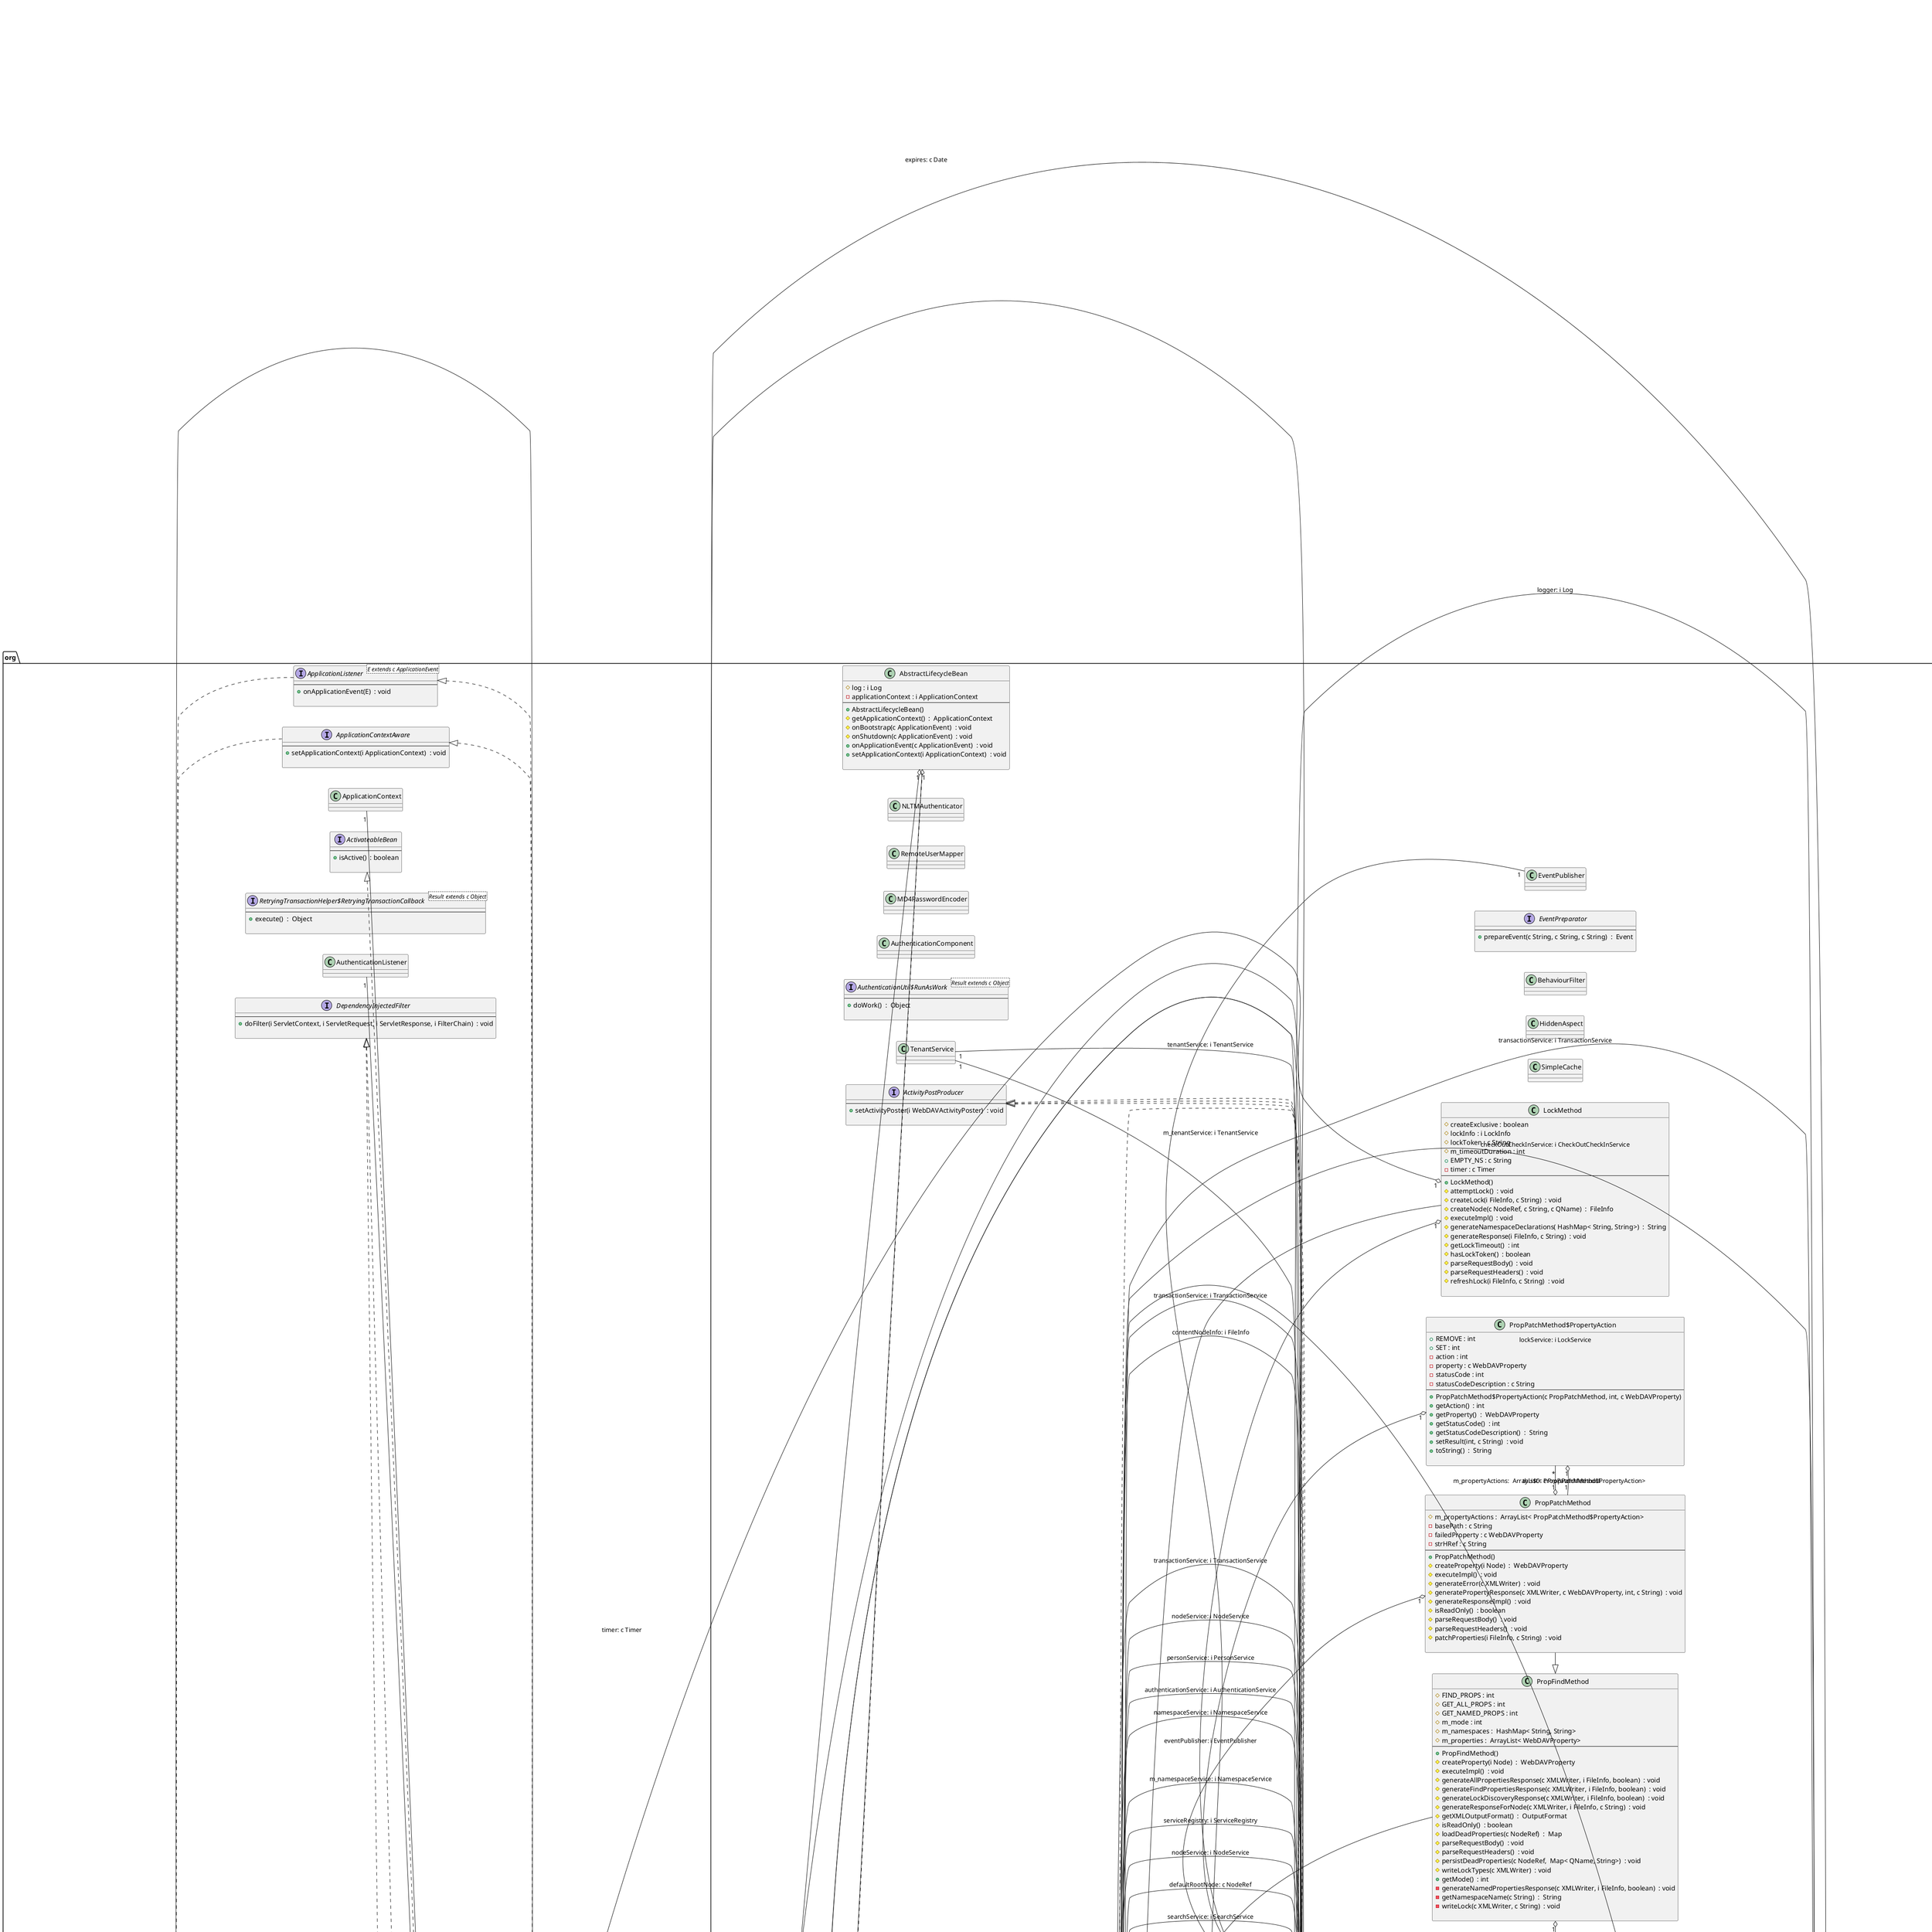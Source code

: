 @startuml

' Generated using https://github.com/juanmf/Java2PlantUML

left to right direction
' Participants 

interface org.alfresco.repo.webdav.LockInfo {
--
+  addSharedLockToken(c String)  : void
+  getDepth()  :  String
+  getExclusiveLockToken()  :  String
+  getExpires()  :  Date
+  getOwner()  :  String
+  getRemainingTimeoutSeconds()  : long
+  getScope()  :  String
+  getSharedLockTokens()  :  Set
+  isExclusive()  : boolean
+  isExpired()  : boolean
+  isLocked()  : boolean
+  isShared()  : boolean
+  setDepth(c String)  : void
+  setExclusiveLockToken(c String)  : void
+  setExpires(c Date)  : void
+  setOwner(c String)  : void
+  setScope(c String)  : void
+  setSharedLockTokens( Set< String>)  : void
+  setTimeoutMinutes(int)  : void
+  setTimeoutSeconds(int)  : void
+  toJSON()  :  String

}
class org.alfresco.repo.webdav.auth.HTTPRequestAuthenticationFilter {
-  httpServletRequestAuthHeaderName : c String
-  logger : i Log
-  m_authComponent : i AuthenticationComponent
-  m_authPattern : c Pattern
-  m_authPatternString : c String
-  m_context : i ServletContext
--
+   HTTPRequestAuthenticationFilter() 
#  getLogger()  :  Log
+  destroy()  : void
+  doFilter(i ServletRequest, i ServletResponse, i FilterChain)  : void
+  init(i FilterConfig)  : void
-  reject(i HttpServletRequest, i HttpServletResponse)  : void

}
class org.alfresco.repo.webdav.MkcolMethod {
-  activityPoster : i WebDAVActivityPoster
--
+   MkcolMethod() 
#  executeImpl()  : void
#  parseRequestBody()  : void
#  parseRequestHeaders()  : void
+  setActivityPoster(i WebDAVActivityPoster)  : void
-  postActivity(i FileInfo)  : void

}
class javax.servlet.http.HttpServletRequestWrapper {
--
+   HttpServletRequestWrapper(i HttpServletRequest) 
+  authenticate(i HttpServletResponse)  : boolean
+  getAuthType()  :  String
+  getContextPath()  :  String
+  getCookies()  :  Cookie;
+  getDateHeader(c String)  : long
+  getHeader(c String)  :  String
+  getHeaderNames()  :  Enumeration
+  getHeaders(c String)  :  Enumeration
+  getIntHeader(c String)  : int
+  getMethod()  :  String
+  getPart(c String)  :  Part
+  getParts()  :  Collection
+  getPathInfo()  :  String
+  getPathTranslated()  :  String
+  getQueryString()  :  String
+  getRemoteUser()  :  String
+  getRequestURI()  :  String
+  getRequestURL()  :  StringBuffer
+  getRequestedSessionId()  :  String
+  getServletPath()  :  String
+  getSession()  :  HttpSession
+  getSession(boolean)  :  HttpSession
+  getUserPrincipal()  :  Principal
+  isRequestedSessionIdFromCookie()  : boolean
+  isRequestedSessionIdFromURL()  : boolean
+  isRequestedSessionIdFromUrl()  : boolean
+  isRequestedSessionIdValid()  : boolean
+  isUserInRole(c String)  : boolean
+  login(c String, c String)  : void
+  logout()  : void
-  _getHttpServletRequest()  :  HttpServletRequest

}
class org.alfresco.repo.webdav.auth.WebDAVUser {
-  m_homeNode : c NodeRef
-  m_ticket : c String
-  m_userName : c String
-  serialVersionUID : long
--
+   WebDAVUser(c String, c String, c NodeRef) 
#  setHomeNode(c NodeRef)  : void
+  getHomeNode()  :  NodeRef
+  getTicket()  :  String
+  getUserName()  :  String
+  hasHomeNode()  : boolean
+  toString()  :  String

}
class org.alfresco.repo.webdav.PropFindMethod {
#  FIND_PROPS : int
#  GET_ALL_PROPS : int
#  GET_NAMED_PROPS : int
#  m_mode : int
#  m_namespaces :  HashMap< String, String>
#  m_properties :  ArrayList< WebDAVProperty>
--
+   PropFindMethod() 
#  createProperty(i Node)  :  WebDAVProperty
#  executeImpl()  : void
#  generateAllPropertiesResponse(c XMLWriter, i FileInfo, boolean)  : void
#  generateFindPropertiesResponse(c XMLWriter, i FileInfo, boolean)  : void
#  generateLockDiscoveryResponse(c XMLWriter, i FileInfo, boolean)  : void
#  generateResponseForNode(c XMLWriter, i FileInfo, c String)  : void
#  getXMLOutputFormat()  :  OutputFormat
#  isReadOnly()  : boolean
#  loadDeadProperties(c NodeRef)  :  Map
#  parseRequestBody()  : void
#  parseRequestHeaders()  : void
#  persistDeadProperties(c NodeRef,  Map< QName, String>)  : void
#  writeLockTypes(c XMLWriter)  : void
+  getMode()  : int
-  generateNamedPropertiesResponse(c XMLWriter, i FileInfo, boolean)  : void
-  getNamespaceName(c String)  :  String
-  writeLock(c XMLWriter, c String)  : void

}
interface org.alfresco.repo.webdav.auth.SharepointConstants {
+  USER_SESSION_ATTRIBUTE : c String
--

}
interface javax.servlet.http.HttpSessionListener {
--
+  sessionCreated(c HttpSessionEvent)  : void
+  sessionDestroyed(c HttpSessionEvent)  : void

}
class org.alfresco.repo.webdav.WebDAVServerException {
-  m_cause : c Throwable
-  m_httpStatusCode : int
-  serialVersionUID : long
--
+   WebDAVServerException(int) 
+   WebDAVServerException(int, c Throwable) 
+  getCause()  :  Throwable
+  getHttpStatusCode()  : int
+  toString()  :  String

}
class org.alfresco.repo.webdav.auth.KerberosAuthenticationFilter {
-  logger : i Log
--
+   KerberosAuthenticationFilter() 
#  checkLoginPage(i HttpServletRequest, i HttpServletResponse)  : boolean
#  getLogger()  :  Log
#  onValidateFailed(i ServletContext, i HttpServletRequest, i HttpServletResponse, i HttpSession, i WebCredentials)  : void
#  writeLoginPageLink(i ServletContext, i HttpServletRequest, i HttpServletResponse)  : void

}
class org.alfresco.repo.webdav.auth.AuthenticationFilter {
-  ENCODINGS : c String;
-  PPT_EXTN : c String
-  logger : i Log
--
+   AuthenticationFilter() 
#  getLogger()  :  Log
+  destroy()  : void
+  doFilter(i ServletContext, i ServletRequest, i ServletResponse, i FilterChain)  : void

}
class javax.servlet.ServletInputStream {
--
#   ServletInputStream() 
+  readLine(class [B, int, int)  : int

}
class org.alfresco.repo.webdav.auth.NTLMAuthenticationFilter {
-  logger : i Log
--
+   NTLMAuthenticationFilter() 
#  getLogger()  :  Log
#  onValidateFailed(i ServletContext, i HttpServletRequest, i HttpServletResponse, i HttpSession, i WebCredentials)  : void

}
class org.alfresco.repo.webdav.DeleteMethod {
-  activityPoster : i WebDAVActivityPoster
-  deleteDelayTimer : c Timer
--
+   DeleteMethod() 
#  executeImpl()  : void
#  parseRequestBody()  : void
#  parseRequestHeaders()  : void
#  postActivity(i FileInfo, i FileInfo, c String)  : void
+  setActivityPoster(i WebDAVActivityPoster)  : void

}
interface org.springframework.context.ApplicationListener <E extends c ApplicationEvent> {
--
+  onApplicationEvent(E)  : void

}
interface javax.security.auth.callback.CallbackHandler {
--
+  handle(c Callback;)  : void

}
class org.alfresco.repo.webdav.auth.HTTPRequestAuthenticationFilterTestFilter {
-  httpServletRequestAuthHeaderName : c String
-  userName : c String
--
+   HTTPRequestAuthenticationFilterTestFilter() 
+  destroy()  : void
+  doFilter(i ServletRequest, i ServletResponse, i FilterChain)  : void
+  init(i FilterConfig)  : void
-  getProxy(i HttpServletRequest)  :  HttpServletRequest

}
class org.alfresco.repo.webdav.PostMethod {
--
+   PostMethod() 

}
interface org.springframework.beans.factory.Aware {
--

}
interface javax.servlet.ServletRequest {
--
+  getAsyncContext()  :  AsyncContext
+  getAttribute(c String)  :  Object
+  getAttributeNames()  :  Enumeration
+  getCharacterEncoding()  :  String
+  getContentLength()  : int
+  getContentType()  :  String
+  getDispatcherType()  :  DispatcherType
+  getInputStream()  :  ServletInputStream
+  getLocalAddr()  :  String
+  getLocalName()  :  String
+  getLocalPort()  : int
+  getLocale()  :  Locale
+  getLocales()  :  Enumeration
+  getParameter(c String)  :  String
+  getParameterMap()  :  Map
+  getParameterNames()  :  Enumeration
+  getParameterValues(c String)  :  String;
+  getProtocol()  :  String
+  getReader()  :  BufferedReader
+  getRealPath(c String)  :  String
+  getRemoteAddr()  :  String
+  getRemoteHost()  :  String
+  getRemotePort()  : int
+  getRequestDispatcher(c String)  :  RequestDispatcher
+  getScheme()  :  String
+  getServerName()  :  String
+  getServerPort()  : int
+  getServletContext()  :  ServletContext
+  isAsyncStarted()  : boolean
+  isAsyncSupported()  : boolean
+  isSecure()  : boolean
+  removeAttribute(c String)  : void
+  setAttribute(c String, c Object)  : void
+  setCharacterEncoding(c String)  : void
+  startAsync()  :  AsyncContext
+  startAsync(i ServletRequest, i ServletResponse)  :  AsyncContext

}
class org.springframework.extensions.surf.util.AbstractLifecycleBean {
#  log : i Log
-  applicationContext : i ApplicationContext
--
+   AbstractLifecycleBean() 
#  getApplicationContext()  :  ApplicationContext
#  onBootstrap(c ApplicationEvent)  : void
#  onShutdown(c ApplicationEvent)  : void
+  onApplicationEvent(c ApplicationEvent)  : void
+  setApplicationContext(i ApplicationContext)  : void

}
interface org.alfresco.service.cmr.webdav.WebDavService {
--
+  activitiesEnabled()  : boolean
+  getEnabled()  : boolean
+  getWebdavUrl(c NodeRef)  :  String

}
class org.alfresco.repo.webdav.ExceptionHandler {
-  e : c Throwable
-  logger : i Log
-  request : i HttpServletRequest
-  response : i HttpServletResponse
--
+   ExceptionHandler(c Throwable, i HttpServletRequest, i HttpServletResponse) 
+  handle()  : void

}
interface org.alfresco.repo.webdav.WebDAVLockService {
+  BEAN_NAME : c String
--
+  getLockInfo(c NodeRef)  :  LockInfo
+  isLockedAndReadOnly(c NodeRef)  : boolean
+  lock(c NodeRef, c String, int)  : void
+  lock(c NodeRef, i LockInfo)  : void
+  sessionDestroyed()  : void
+  setCurrentSession(i HttpSession)  : void
+  unlock(c NodeRef)  : void

}
interface javax.servlet.Filter {
--
+  destroy()  : void
+  doFilter(i ServletRequest, i ServletResponse, i FilterChain)  : void
+  init(i FilterConfig)  : void

}
class javax.servlet.ServletRequestWrapper {
-  request : i ServletRequest
--
+   ServletRequestWrapper(i ServletRequest) 
+  getAsyncContext()  :  AsyncContext
+  getAttribute(c String)  :  Object
+  getAttributeNames()  :  Enumeration
+  getCharacterEncoding()  :  String
+  getContentLength()  : int
+  getContentType()  :  String
+  getDispatcherType()  :  DispatcherType
+  getInputStream()  :  ServletInputStream
+  getLocalAddr()  :  String
+  getLocalName()  :  String
+  getLocalPort()  : int
+  getLocale()  :  Locale
+  getLocales()  :  Enumeration
+  getParameter(c String)  :  String
+  getParameterMap()  :  Map
+  getParameterNames()  :  Enumeration
+  getParameterValues(c String)  :  String;
+  getProtocol()  :  String
+  getReader()  :  BufferedReader
+  getRealPath(c String)  :  String
+  getRemoteAddr()  :  String
+  getRemoteHost()  :  String
+  getRemotePort()  : int
+  getRequest()  :  ServletRequest
+  getRequestDispatcher(c String)  :  RequestDispatcher
+  getScheme()  :  String
+  getServerName()  :  String
+  getServerPort()  : int
+  getServletContext()  :  ServletContext
+  isAsyncStarted()  : boolean
+  isAsyncSupported()  : boolean
+  isSecure()  : boolean
+  isWrapperFor(c Class)  : boolean
+  isWrapperFor(i ServletRequest)  : boolean
+  removeAttribute(c String)  : void
+  setAttribute(c String, c Object)  : void
+  setCharacterEncoding(c String)  : void
+  setRequest(i ServletRequest)  : void
+  startAsync()  :  AsyncContext
+  startAsync(i ServletRequest, i ServletResponse)  :  AsyncContext

}
interface org.alfresco.repo.management.subsystems.ActivateableBean {
--
+  isActive()  : boolean

}
class org.alfresco.repo.webdav.UnlockMethod {
-  m_strLockToken : c String
--
+   UnlockMethod() 
#  attemptUnlock()  : void
#  executeImpl()  : void
#  getLockToken()  :  String
#  parseRequestBody()  : void
#  parseRequestHeaders()  : void
-  removeNoContentAspect(c NodeRef)  : void

}
interface java.util.EventListener {
--

}
class org.alfresco.repo.webdav.HierarchicalMethod {
#  m_overwrite : boolean
#  m_strDestinationPath : c String
--
+   HierarchicalMethod() 
#  parseRequestBody()  : void
#  parseRequestHeaders()  : void
+  getDestinationPath()  :  String
+  hasOverWrite()  : boolean

}
class org.alfresco.repo.webdav.WebDAVServlet$WebDAVInitParameters {
-  enabled : boolean
-  rootPath : c String
-  storeName : c String
-  urlPathPrefix : c String
--
+   WebDAVServlet$WebDAVInitParameters() 
+  getEnabled()  : boolean
+  getRootPath()  :  String
+  getStoreName()  :  String
+  getUrlPathPrefix()  :  String
+  setEnabled(boolean)  : void
+  setRootPath(c String)  : void
+  setStoreName(c String)  : void
+  setUrlPathPrefix(c String)  : void

}
interface org.alfresco.repo.transaction.RetryingTransactionHelper$RetryingTransactionCallback <Result extends c Object> {
--
+  execute()  :  Object

}
class org.alfresco.repo.webdav.MTNodesCache2 {
-  defaultNode : c NodeRef
-  enabled : boolean
-  namespaceService : i NamespaceService
-  nodeService : i NodeService
-  nodesCache :  Map< String, NodeRef>
-  rootPath : c String
-  searchService : i SearchService
-  storeName : c String
-  tenantService : i TenantService
--
+   MTNodesCache2() 
+  getEnabled()  : boolean
+  getNamespaceService()  :  NamespaceService
+  getNodeForCurrentTenant()  :  NodeRef
+  getNodeService()  :  NodeService
+  getRootPath()  :  String
+  getSearchService()  :  SearchService
+  getStoreName()  :  String
+  getTenantService()  :  TenantService
+  init()  : void
+  onBootstrap()  : void
+  setEnabled(boolean)  : void
+  setNamespaceService(i NamespaceService)  : void
+  setNodeService(i NodeService)  : void
+  setRootPath(c String)  : void
+  setSearchService(i SearchService)  : void
+  setStoreName(c String)  : void
+  setTenantService(i TenantService)  : void

}
class org.alfresco.repo.webdav.WebDAVProperty {
-  m_strName : c String
-  m_strNamespaceName : c String
-  m_strNamespaceUri : c String
-  m_strValue : c String
--
+   WebDAVProperty(c String) 
+   WebDAVProperty(c String, c String, c String) 
+   WebDAVProperty(c String, c String, c String, c String) 
+  createQName()  :  QName
+  getName()  :  String
+  getNamespaceName()  :  String
+  getNamespaceUri()  :  String
+  getValue()  :  String
+  hasNamespaceName()  : boolean
+  isProtected()  : boolean
+  setValue(c String)  : void
+  toString()  :  String

}
interface org.springframework.context.ApplicationContextAware {
--
+  setApplicationContext(i ApplicationContext)  : void

}
class org.alfresco.repo.webdav.LockMethod {
#  createExclusive : boolean
#  lockInfo : i LockInfo
#  lockToken : c String
#  m_timeoutDuration : int
+  EMPTY_NS : c String
-  timer : c Timer
--
+   LockMethod() 
#  attemptLock()  : void
#  createLock(i FileInfo, c String)  : void
#  createNode(c NodeRef, c String, c QName)  :  FileInfo
#  executeImpl()  : void
#  generateNamespaceDeclarations( HashMap< String, String>)  :  String
#  generateResponse(i FileInfo, c String)  : void
#  getLockTimeout()  : int
#  hasLockToken()  : boolean
#  parseRequestBody()  : void
#  parseRequestHeaders()  : void
#  refreshLock(i FileInfo, c String)  : void

}
class org.alfresco.repo.webdav.auth.BaseKerberosAuthenticationFilter {
-  LoginConfigEntry : c String
-  m_accountName : c String
-  m_krbRealm : c String
-  m_loginContext : c LoginContext
-  m_loginEntryName : c String
-  m_password : c String
-  m_stripKerberosUsernameSuffix : boolean
--
+   BaseKerberosAuthenticationFilter() 
#  checkLoginPage(i HttpServletRequest, i HttpServletResponse)  : boolean
#  init()  : void
+  authenticateRequest(i ServletContext, i HttpServletRequest, i HttpServletResponse)  : boolean
+  handle(c Callback;)  : void
+  logonStartAgain(i ServletContext, i HttpServletRequest, i HttpServletResponse)  : void
+  restartLoginChallenge(i ServletContext, i HttpServletRequest, i HttpServletResponse)  : void
+  setJaasConfigEntryName(c String)  : void
+  setPassword(c String)  : void
+  setRealm(c String)  : void
+  setStripKerberosUsernameSuffix(boolean)  : void
-  doKerberosLogon(c NegTokenInit, i HttpServletRequest, i HttpServletResponse, i HttpSession)  :  NegTokenTarg
-  logonStartAgain(i ServletContext, i HttpServletRequest, i HttpServletResponse, boolean)  : void

}
class javax.servlet.http.HttpServlet {
-  HEADER_IFMODSINCE : c String
-  HEADER_LASTMOD : c String
-  LSTRING_FILE : c String
-  METHOD_DELETE : c String
-  METHOD_GET : c String
-  METHOD_HEAD : c String
-  METHOD_OPTIONS : c String
-  METHOD_POST : c String
-  METHOD_PUT : c String
-  METHOD_TRACE : c String
-  lStrings : c ResourceBundle
--
+   HttpServlet() 
#  doDelete(i HttpServletRequest, i HttpServletResponse)  : void
#  doGet(i HttpServletRequest, i HttpServletResponse)  : void
#  doHead(i HttpServletRequest, i HttpServletResponse)  : void
#  doOptions(i HttpServletRequest, i HttpServletResponse)  : void
#  doPost(i HttpServletRequest, i HttpServletResponse)  : void
#  doPut(i HttpServletRequest, i HttpServletResponse)  : void
#  doTrace(i HttpServletRequest, i HttpServletResponse)  : void
#  getLastModified(i HttpServletRequest)  : long
#  service(i HttpServletRequest, i HttpServletResponse)  : void
+  service(i ServletRequest, i ServletResponse)  : void
-  getAllDeclaredMethods( Class<?>)  :  Method;
-  maybeSetLastModified(i HttpServletResponse, long)  : void

}
class org.alfresco.repo.webdav.LockInfoImpl {
+  ADDINFO_WEBDAV_MARKER : c String
-  depth : c String
-  exclusiveLockToken : c String
-  expires : c Date
-  owner : c String
-  scope : c String
-  serialVersionUID : long
-  sharedLockTokens :  Set< String>
--
+   LockInfoImpl() 
+   LockInfoImpl(c String, c String, c String) 
#  dateNow()  :  Date
+  addSharedLockToken(c String)  : void
+  fromJSON(c String)  :  LockInfo
+  getDepth()  :  String
+  getExclusiveLockToken()  :  String
+  getExpires()  :  Date
+  getOwner()  :  String
+  getRemainingTimeoutSeconds()  : long
+  getScope()  :  String
+  getSharedLockTokens()  :  Set
+  isExclusive()  : boolean
+  isExpired()  : boolean
+  isLocked()  : boolean
+  isShared()  : boolean
+  setDepth(c String)  : void
+  setExclusiveLockToken(c String)  : void
+  setExpires(c Date)  : void
+  setOwner(c String)  : void
+  setScope(c String)  : void
+  setSharedLockTokens( Set< String>)  : void
+  setTimeoutMinutes(int)  : void
+  setTimeoutSeconds(int)  : void
+  toJSON()  :  String
+  toString()  :  String

}
interface javax.servlet.Servlet {
--
+  destroy()  : void
+  getServletConfig()  :  ServletConfig
+  getServletInfo()  :  String
+  init(i ServletConfig)  : void
+  service(i ServletRequest, i ServletResponse)  : void

}
class org.alfresco.repo.webdav.WebDavBootstrap {
-  rootNode : c MTNodesCache2
--
+   WebDavBootstrap() 
#  onBootstrap(c ApplicationEvent)  : void
#  onShutdown(c ApplicationEvent)  : void
+  getRootNode()  :  MTNodesCache2
+  init()  : void
+  setRootNode(c MTNodesCache2)  : void

}
class org.alfresco.repo.webdav.WebDAVLockServiceImpl {
-  LOCKED_RESOURCES : c String
-  checkOutCheckInService : i CheckOutCheckInService
-  currentSession :  ThreadLocal< HttpSession>
-  lockService : i LockService
-  logger : i Log
-  nodeService : i NodeService
-  transactionService : i TransactionService
--
+   WebDAVLockServiceImpl() 
+  getLockInfo(c NodeRef)  :  LockInfo
+  isLockedAndReadOnly(c NodeRef)  : boolean
+  lock(c NodeRef, c String, int)  : void
+  lock(c NodeRef, i LockInfo)  : void
+  sessionDestroyed()  : void
+  setCheckOutCheckInService(i CheckOutCheckInService)  : void
+  setCurrentSession(i HttpSession)  : void
+  setLockService(i LockService)  : void
+  setNodeService(i NodeService)  : void
+  setTransactionService(i TransactionService)  : void
+  unlock(c NodeRef)  : void
-  createLock(c NodeRef, c String, boolean, int)  :  LockInfo
-  removeObjectFromSessionList(i HttpSession, c String, c Object)  : boolean
-  storeObjectInSessionList(i HttpSession, c String, c Object)  : void

}
interface javax.servlet.ServletContextListener {
--
+  contextDestroyed(c ServletContextEvent)  : void
+  contextInitialized(c ServletContextEvent)  : void

}
class org.alfresco.repo.webdav.PropPatchMethod$PropertyAction {
+  REMOVE : int
+  SET : int
-  action : int
-  property : c WebDAVProperty
-  statusCode : int
-  statusCodeDescription : c String
--
+   PropPatchMethod$PropertyAction(c PropPatchMethod, int, c WebDAVProperty) 
+  getAction()  : int
+  getProperty()  :  WebDAVProperty
+  getStatusCode()  : int
+  getStatusCodeDescription()  :  String
+  setResult(int, c String)  : void
+  toString()  :  String

}
class org.alfresco.repo.webdav.auth.HTTPRequestAuthenticationFilterTestFilter$Handler {
~  httpReq : i HttpServletRequest
--
~   HTTPRequestAuthenticationFilterTestFilter$Handler(c HTTPRequestAuthenticationFilterTestFilter, i HttpServletRequest) 
+  invoke(c Object, c Method, c Object;)  :  Object

}
class org.alfresco.repo.webdav.WebDAVMethod$Condition {
-  eTagsMatch :  LinkedList< String>
-  eTagsNotMatch :  LinkedList< String>
-  lockTokensMatch :  LinkedList< String>
-  lockTokensNotMatch :  LinkedList< String>
--
+   WebDAVMethod$Condition(c WebDAVMethod) 
+  addETag(c String, boolean)  : void
+  addLockTocken(c String, boolean)  : void
+  getETagsMatch()  :  LinkedList
+  getETagsNotMatch()  :  LinkedList
+  getLockTokensMatch()  :  LinkedList
+  getLockTokensNotMatch()  :  LinkedList

}
class org.alfresco.repo.webdav.auth.BaseNTLMAuthenticationFilter {
#  AUTHORIZATION : c String
#  AUTH_NTLM : c String
#  WWW_AUTHENTICATE : c String
+  NTLM_AUTH_DETAILS : c String
+  NTLM_AUTH_SESSION : c String
-  NTLM_FLAGS_NTLM1 : int
-  NTLM_FLAGS_NTLM2 : int
-  m_allowGuest : boolean
-  m_disableNTLMv2 : boolean
-  m_encryptor : c PasswordEncryptor
-  m_mapUnknownUserToGuest : boolean
-  m_md4Encoder : i MD4PasswordEncoder
-  m_ntlmFlags : int
-  m_random : c Random
-  nltmAuthenticator : i NLTMAuthenticator
--
+   BaseNTLMAuthenticationFilter() 
#  checkNTLMv1(c String, class [B, c Type3NTLMMessage, boolean)  : boolean
#  checkNTLMv2(c String, class [B, c Type3NTLMMessage)  : boolean
#  checkNTLMv2SessionKey(c String, class [B, c Type3NTLMMessage)  : boolean
#  disableNTLMv2()  : void
#  getMD4Hash(c String)  :  String
#  init()  : void
#  processType1(c Type1NTLMMessage, i HttpServletRequest, i HttpServletResponse)  : void
#  processType3(c Type3NTLMMessage, i ServletContext, i HttpServletRequest, i HttpServletResponse)  : boolean
#  validateLocalHashedPassword(c Type3NTLMMessage, c NTLMLogonDetails, boolean, c String)  : boolean
+  authenticateRequest(i ServletContext, i HttpServletRequest, i HttpServletResponse)  : boolean
+  restartLoginChallenge(i ServletContext, i HttpServletRequest, i HttpServletResponse)  : void
+  setMapUnknownUserToGuest(boolean)  : void
-  clearSession(i HttpSession)  : void

}
interface org.alfresco.repo.webdav.WebDAVActivityPoster {
--
+  postFileFolderAdded(c String, c String, c String, i FileInfo)  : void
+  postFileFolderDeleted(c String, c String, c String, i FileInfo, i FileInfo)  : void
+  postFileFolderUpdated(c String, c String, i FileInfo)  : void

}
interface javax.servlet.ServletConfig {
--
+  getInitParameter(c String)  :  String
+  getInitParameterNames()  :  Enumeration
+  getServletContext()  :  ServletContext
+  getServletName()  :  String

}
interface org.alfresco.repo.events.EventPreparator {
--
+  prepareEvent(c String, c String, c String)  :  Event

}
class org.alfresco.repo.webdav.CopyMethod {
--
+   CopyMethod() 
#  isMove()  : boolean

}
class org.alfresco.repo.webdav.auth.BaseSSOAuthenticationFilter {
#  MIME_HTML_TEXT : c String
-  fallbackDelegate : i AuthenticationDriver
-  m_isActive : boolean
-  m_isFallbackEnabled : boolean
-  m_lastConfiguredServerName : c String
-  m_lastResolvedServerName : c String
-  m_loginPage : c String
-  m_ticketLogons : boolean
-  serverConfiguration : i ExtendedServerConfigurationAccessor
--
+   BaseSSOAuthenticationFilter() 
#  allowsTicketLogons()  : boolean
#  checkForTicketParameter(i ServletContext, i HttpServletRequest, i HttpServletResponse)  : boolean
#  getLoginPage()  :  String
#  getSecurityConfigSection()  :  SecurityConfigSection
#  getServerName()  :  String
#  hasLoginPage()  : boolean
#  includeFallbackAuth(i ServletContext, i HttpServletRequest, i HttpServletResponse)  : void
#  init()  : void
#  isNTLMSSPBlob(class [B, int)  : boolean
#  mapClientAddressToDomain(c String)  :  String
#  onLoginComplete(i ServletContext, i HttpServletRequest, i HttpServletResponse, boolean)  : boolean
#  onValidate(i ServletContext, i HttpServletRequest, i HttpServletResponse, i WebCredentials)  : void
#  onValidateFailed(i ServletContext, i HttpServletRequest, i HttpServletResponse, i HttpSession, i WebCredentials)  : void
#  performFallbackAuthentication(i ServletContext, i HttpServletRequest, i HttpServletResponse)  : boolean
#  redirectToLoginPage(i HttpServletRequest, i HttpServletResponse)  : void
#  setLoginPage(c String)  : void
#  writeLoginPageLink(i ServletContext, i HttpServletRequest, i HttpServletResponse)  : void
+  afterPropertiesSet()  : void
+  doFilter(i ServletContext, i ServletRequest, i ServletResponse, i FilterChain)  : void
+  isActive()  : boolean
+  isFallbackEnabled()  : boolean
+  setActive(boolean)  : void
+  setFallback(i AuthenticationDriver)  : void
+  setFallbackEnabled(boolean)  : void
+  setServerConfiguration(i ExtendedServerConfigurationAccessor)  : void
+  setTicketLogons(boolean)  : void

}
interface org.alfresco.repo.security.authentication.AuthenticationUtil$RunAsWork <Result extends c Object> {
--
+  doWork()  :  Object

}
class org.alfresco.repo.webdav.auth.SSOFallbackBasicAuthenticationDriver {
-  authenticationService : i AuthenticationService
-  logger : i Log
-  nodeService : i NodeService
-  personService : i PersonService
-  transactionService : i TransactionService
-  userAttributeName : c String
--
+   SSOFallbackBasicAuthenticationDriver() 
+  authenticateRequest(i ServletContext, i HttpServletRequest, i HttpServletResponse)  : boolean
+  restartLoginChallenge(i ServletContext, i HttpServletRequest, i HttpServletResponse)  : void
+  setAuthenticationService(i AuthenticationService)  : void
+  setNodeService(i NodeService)  : void
+  setPersonService(i PersonService)  : void
+  setTransactionService(i TransactionService)  : void
+  setUserAttributeName(c String)  : void

}
class org.alfresco.repo.webdav.WebDAVHelper {
#  logger : i Log
+  BEAN_NAME : c String
+  EMPTY_SITE_ID : c String
+  PathSeperator : c String
+  PathSeperatorChar : char
-  HTTPS_SCHEME : c String
-  HTTP_SCHEME : c String
-  eventPublisher : i EventPublisher
-  m_actionService : i ActionService
-  m_authService : i AuthenticationService
-  m_dictionaryService : i DictionaryService
-  m_fileFolderService : i FileFolderService
-  m_hiddenAspect : c HiddenAspect
-  m_lockService : i WebDAVLockService
-  m_mimetypeService : i MimetypeService
-  m_namespaceService : i NamespaceService
-  m_nodeService : i NodeService
-  m_nullAttribs : c AttributesImpl
-  m_permissionService : i PermissionService
-  m_policyBehaviourFilter : i BehaviourFilter
-  m_renameShufflePattern : c Pattern
-  m_searchService : i SearchService
-  m_serviceRegistry : i ServiceRegistry
-  m_tenantService : i TenantService
-  m_urlPathPrefix : c String
-  poster : i ActivityPoster
-  sizeLimit : long
--
+   WebDAVHelper() 
#  makeETagString(i FileInfo, c StringBuilder)  : void
#  publishReadEvent(i FileInfo, c String, c Long, c String, c String)  : void
+  checkDestinationURL(i HttpServletRequest, c String)  : void
+  createFile(i FileInfo, c String)  :  FileInfo
+  decodeURL(c String)  :  String
+  determineSiteId(c NodeRef, c String)  :  String
+  determineSiteId(c WebDAVMethod)  :  String
+  determineTenantDomain()  :  String
+  determineTenantDomain(c WebDAVMethod)  :  String
+  encodeHTML(c String)  :  String
+  encodeURL(c String)  :  String
+  encodeURL(c String, c String)  :  String
+  encodeUrlReservedSymbols(c String)  :  String
+  getActionService()  :  ActionService
+  getAuthenticationService()  :  AuthenticationService
+  getChildren(i FileInfo)  :  List
+  getCopyService()  :  CopyService
+  getDestinationPath(c String, c String, c String)  :  String
+  getDictionaryService()  :  DictionaryService
+  getFileFolderService()  :  FileFolderService
+  getHiddenAspect()  :  HiddenAspect
+  getLockService()  :  WebDAVLockService
+  getMimetypeService()  :  MimetypeService
+  getNamespaceService()  :  NamespaceService
+  getNodeForPath(c NodeRef, c String)  :  FileInfo
+  getNodeService()  :  NodeService
+  getNullAttributes()  :  AttributesImpl
+  getParentNodeForPath(c NodeRef, c String)  :  FileInfo
+  getPathFromNode(c NodeRef, c NodeRef)  :  String
+  getPermissionService()  :  PermissionService
+  getPolicyBehaviourFilter()  :  BehaviourFilter
+  getRepositoryPath(i HttpServletRequest)  :  String
+  getSearchService()  :  SearchService
+  getServiceRegistry()  :  ServiceRegistry
+  getSizeLimit()  : long
+  getTenantService()  :  TenantService
+  getURLForPath(i HttpServletRequest, c String, boolean)  :  String
+  getURLForPath(i HttpServletRequest, c String, boolean, c String)  :  String
+  getUrlPathPrefix(i HttpServletRequest)  :  String
+  isLockedAndReadOnly(c NodeRef)  : boolean
+  isRenameShuffle(c String)  : boolean
+  isRootPath(c String, c String)  : boolean
+  makeETag(i FileInfo)  :  String
+  makeQuotedETag(i FileInfo)  :  String
+  setActionService(i ActionService)  : void
+  setAuthenticationService(i AuthenticationService)  : void
+  setDictionaryService(i DictionaryService)  : void
+  setEventPublisher(i EventPublisher)  : void
+  setFileFolderService(i FileFolderService)  : void
+  setHiddenAspect(c HiddenAspect)  : void
+  setLockService(i WebDAVLockService)  : void
+  setMimetypeService(i MimetypeService)  : void
+  setNamespaceService(i NamespaceService)  : void
+  setNodeService(i NodeService)  : void
+  setPermissionService(i PermissionService)  : void
+  setPolicyBehaviourFilter(i BehaviourFilter)  : void
+  setPoster(i ActivityPoster)  : void
+  setRenameShufflePattern(c Pattern)  : void
+  setSearchService(i SearchService)  : void
+  setServiceRegistry(i ServiceRegistry)  : void
+  setSizeLimitString(c String)  : void
+  setTenantService(i TenantService)  : void
+  setUrlPathPrefix(c String)  : void
+  splitAllPaths(c String)  :  List
+  splitPath(c String)  :  String;

}
class org.alfresco.repo.webdav.PutMethod {
-  activityPoster : i WebDAVActivityPoster
-  contentNodeInfo : i FileInfo
-  created : boolean
-  fileSize : long
-  m_expectHeaderPresent : boolean
-  m_strContentType : c String
-  noContent : boolean
--
+   PutMethod() 
#  executeImpl()  : void
#  isCreated()  : boolean
#  parseRequestBody()  : void
#  parseRequestHeaders()  : void
#  postActivity()  : void
+  getContentNodeInfo()  :  FileInfo
+  getContentType()  :  String
+  getFileSize()  : long
+  setActivityPoster(i WebDAVActivityPoster)  : void

}
class org.alfresco.repo.webdav.WebDavServiceImpl {
+  WEBDAV_PREFIX : c String
-  activitiesEnabled : boolean
-  dictionaryService : i DictionaryService
-  enabled : boolean
-  fileFolderService : i FileFolderService
-  nodeService : i NodeService
-  rootNode : c MTNodesCache2
--
+   WebDavServiceImpl() 
+  activitiesEnabled()  : boolean
+  getDictionaryService()  :  DictionaryService
+  getEnabled()  : boolean
+  getFileFolderService()  :  FileFolderService
+  getNodeService()  :  NodeService
+  getRootNode()  :  MTNodesCache2
+  getWebdavUrl(c NodeRef)  :  String
+  init()  : void
+  setActivitiesEnabled(boolean)  : void
+  setDictionaryService(i DictionaryService)  : void
+  setEnabled(boolean)  : void
+  setFileFolderService(i FileFolderService)  : void
+  setNodeService(i NodeService)  : void
+  setRootNode(c MTNodesCache2)  : void
-  getIsContainer(c QName)  : boolean
-  getIsDocument(c QName)  : boolean

}
interface javax.servlet.http.HttpServletRequest {
+  BASIC_AUTH : c String
+  CLIENT_CERT_AUTH : c String
+  DIGEST_AUTH : c String
+  FORM_AUTH : c String
--
+  authenticate(i HttpServletResponse)  : boolean
+  getAuthType()  :  String
+  getContextPath()  :  String
+  getCookies()  :  Cookie;
+  getDateHeader(c String)  : long
+  getHeader(c String)  :  String
+  getHeaderNames()  :  Enumeration
+  getHeaders(c String)  :  Enumeration
+  getIntHeader(c String)  : int
+  getMethod()  :  String
+  getPart(c String)  :  Part
+  getParts()  :  Collection
+  getPathInfo()  :  String
+  getPathTranslated()  :  String
+  getQueryString()  :  String
+  getRemoteUser()  :  String
+  getRequestURI()  :  String
+  getRequestURL()  :  StringBuffer
+  getRequestedSessionId()  :  String
+  getServletPath()  :  String
+  getSession()  :  HttpSession
+  getSession(boolean)  :  HttpSession
+  getUserPrincipal()  :  Principal
+  isRequestedSessionIdFromCookie()  : boolean
+  isRequestedSessionIdFromURL()  : boolean
+  isRequestedSessionIdFromUrl()  : boolean
+  isRequestedSessionIdValid()  : boolean
+  isUserInRole(c String)  : boolean
+  login(c String, c String)  : void
+  logout()  : void

}
class org.alfresco.repo.webdav.ActivityPosterImpl {
#  logger : i Log
-  appTool : c String
-  poster : i ActivityPoster
--
+   ActivityPosterImpl() 
+   ActivityPosterImpl(c String, i ActivityPoster) 
+  postFileFolderAdded(c String, c String, c String, i FileInfo)  : void
+  postFileFolderDeleted(c String, c String, c String, i FileInfo, i FileInfo)  : void
+  postFileFolderUpdated(c String, c String, i FileInfo)  : void
+  setAppTool(c String)  : void
+  setPoster(i ActivityPoster)  : void
-  postFileFolderActivity(c String, c String, c String, c String, c NodeRef, i FileInfo)  : void

}
interface org.alfresco.repo.webdav.ActivityPostProducer {
--
+  setActivityPoster(i WebDAVActivityPoster)  : void

}
class javax.servlet.GenericServlet {
-  LSTRING_FILE : c String
-  config : i ServletConfig
-  lStrings : c ResourceBundle
--
+   GenericServlet() 
+  destroy()  : void
+  getInitParameter(c String)  :  String
+  getInitParameterNames()  :  Enumeration
+  getServletConfig()  :  ServletConfig
+  getServletContext()  :  ServletContext
+  getServletInfo()  :  String
+  getServletName()  :  String
+  init()  : void
+  init(i ServletConfig)  : void
+  log(c String)  : void
+  log(c String, c Throwable)  : void
+  service(i ServletRequest, i ServletResponse)  : void

}
class org.alfresco.repo.webdav.PropPatchMethod {
#  m_propertyActions :  ArrayList< PropPatchMethod$PropertyAction>
-  basePath : c String
-  failedProperty : c WebDAVProperty
-  strHRef : c String
--
+   PropPatchMethod() 
#  createProperty(i Node)  :  WebDAVProperty
#  executeImpl()  : void
#  generateError(c XMLWriter)  : void
#  generatePropertyResponse(c XMLWriter, c WebDAVProperty, int, c String)  : void
#  generateResponseImpl()  : void
#  isReadOnly()  : boolean
#  parseRequestBody()  : void
#  parseRequestHeaders()  : void
#  patchProperties(i FileInfo, c String)  : void

}
class org.alfresco.repo.webdav.WebDAVMethod {
#  logger : i Log
#  m_childToParent :  Map< NodeRef, NodeRef>
#  m_conditions :  LinkedList< WebDAVMethod$Condition>
#  m_davHelper : c WebDAVHelper
#  m_depth : int
#  m_parentLockInfo :  Map< NodeRef, LockInfo>
#  m_request : i HttpServletRequest
#  m_resourceTag : c String
#  m_response : i HttpServletResponse
#  m_rootNodeRef : c NodeRef
#  m_strPath : c String
#  m_userAgent : c String
-  VERSION_NUM_PATTERN : c String
-  XMLPrettyPrint : boolean
-  accessDeniedStatusCodes :  Map< String, Integer>
-  m_inputStream : c ServletInputStream
-  m_reader : c BufferedReader
-  m_requestBody : c File
-  m_xmlWriter : c CharArrayWriter
-  siteId : c String
-  tenantDomain : c String
--
+   WebDAVMethod() 
#  checkNode(i FileInfo)  :  LockInfo
#  checkNode(i FileInfo, boolean, boolean)  :  LockInfo
#  createXMLWriter()  :  XMLWriter
#  executeImpl()  : void
#  flushXML(c XMLWriter)  : void
#  generateLockDiscoveryXML(c XMLWriter, i FileInfo, boolean, c String, c String, c String, c String, c Date)  : void
#  generateLockDiscoveryXML(c XMLWriter, i FileInfo, i LockInfo)  : void
#  generateNamespaceDeclarations( HashMap< String, String>)  :  String
#  generateResponseImpl()  : void
#  getActionService()  :  ActionService
#  getAuthenticationService()  :  AuthenticationService
#  getContentService()  :  ContentService
#  getContextPath()  :  String
#  getDAVHelper()  :  WebDAVHelper
#  getDAVLockService()  :  WebDAVLockService
#  getFileFolderService()  :  FileFolderService
#  getMimetypeService()  :  MimetypeService
#  getNamespaceService()  :  NamespaceService
#  getNodeForPath(c NodeRef, c String)  :  FileInfo
#  getNodeLockInfo(i FileInfo)  :  LockInfo
#  getNodeService()  :  NodeService
#  getPermissionService()  :  PermissionService
#  getRequestBodyAsDocument()  :  Document
#  getRootNodeRef()  :  NodeRef
#  getSearchService()  :  SearchService
#  getServiceRegistry()  :  ServiceRegistry
#  getServletPath()  :  String
#  getSiteId()  :  String
#  getStatusForAccessDeniedException()  : int
#  getTenantDomain()  :  String
#  getTransactionService()  :  TransactionService
#  getURLForPath(i HttpServletRequest, c String, boolean)  :  String
#  getWorkingCopy(c NodeRef)  :  FileInfo
#  getXMLOutputFormat()  :  OutputFormat
#  isReadOnly()  : boolean
#  parseDepthHeader()  : void
#  parseIfHeader()  : void
#  parseRequestBody()  : void
#  parseRequestHeaders()  : void
#  shouldFlushXMLWriter()  : boolean
+  execute()  : void
+  getDepth()  : int
+  getPath()  :  String
+  setDetails(i HttpServletRequest, i HttpServletResponse, c WebDAVHelper, c NodeRef)  : void
+  toString()  :  String
-  checkConditions(c String, c String)  : void
-  checkLockToken(i LockInfo, boolean, boolean)  : void
-  cleanUp()  : void
-  getNodeLockInfoDirect(i FileInfo)  :  LockInfo
-  getNodeLockInfoImpl(i FileInfo)  :  LockInfo
-  getNodeLockInfoIndirect(c NodeRef)  :  LockInfo
-  getRequestBodyAsFile(i HttpServletRequest)  :  File

}
class org.alfresco.repo.webdav.WebDAVSessionListener {
-  logger : i Log
-  webDAVLockService : i WebDAVLockService
--
+   WebDAVSessionListener() 
+  contextDestroyed(c ServletContextEvent)  : void
+  contextInitialized(c ServletContextEvent)  : void
+  sessionCreated(c HttpSessionEvent)  : void
+  sessionDestroyed(c HttpSessionEvent)  : void
+  setWebDAVLockService(i WebDAVLockService)  : void

}
class java.util.TimerTask {
~  CANCELLED : int
~  EXECUTED : int
~  SCHEDULED : int
~  VIRGIN : int
~  lock : c Object
~  nextExecutionTime : long
~  period : long
~  state : int
--
#   TimerTask() 
+  cancel()  : boolean
+  run()  : void
+  scheduledExecutionTime()  : long

}
interface org.springframework.beans.factory.InitializingBean {
--
+  afterPropertiesSet()  : void

}
interface org.alfresco.repo.webdav.auth.AuthenticationDriver {
+  AUTHENTICATION_USER : c String
--
+  authenticateRequest(i ServletContext, i HttpServletRequest, i HttpServletResponse)  : boolean
+  restartLoginChallenge(i ServletContext, i HttpServletRequest, i HttpServletResponse)  : void

}
interface org.alfresco.repo.SessionUser {
--
+  getTicket()  :  String
+  getUserName()  :  String

}
class org.alfresco.repo.webdav.GetMethod {
#  m_returnContent : boolean
-  MAX_RECURSE_ERROR_STACK : int
-  RANGE_HEADER_UNIT_SPECIFIER : c String
-  byteRanges : c String
-  ifMatchTags :  ArrayList< String>
-  ifNoneMatchTags :  ArrayList< String>
-  m_ifModifiedSince : c Date
-  m_ifUnModifiedSince : c Date
--
+   GetMethod() 
#  attemptReadContent(i FileInfo, i ContentReader)  : void
#  executeImpl()  : void
#  isReadOnly()  : boolean
#  parseRequestBody()  : void
#  parseRequestHeaders()  : void
#  readContent(i FileInfo, i ContentReader)  : void
-  checkPreConditions(i FileInfo)  : void
-  formatSize(c String)  :  String
-  generateDirectoryListing(i FileInfo)  : void
-  parentFolder(c String)  :  String
-  parseETags(c String)  :  ArrayList

}
class org.alfresco.repo.webdav.OptionsMethod {
-  ALLOW_HEADER : c String
-  COLLECTION_METHODS : c String
-  DAV_HEADER : c String
-  DAV_HEADER_CONTENT : c String
-  FILE_METHODS : c String
-  MS_HEADER : c String
--
+   OptionsMethod() 
#  executeImpl()  : void
#  isReadOnly()  : boolean
#  parseRequestBody()  : void
#  parseRequestHeaders()  : void

}
class org.alfresco.repo.webdav.auth.BaseAuthenticationFilter {
#  ARG_TICKET : c String
#  NO_AUTH_REQUIRED : c String
#  authenticationComponent : i AuthenticationComponent
#  authenticationListener : i AuthenticationListener
#  authenticationService : i AuthenticationService
#  nodeService : i NodeService
#  personService : i PersonService
#  remoteUserMapper : i RemoteUserMapper
#  transactionService : i TransactionService
+  AUTHENTICATION_USER : c String
-  LOGIN_EXTERNAL_AUTH : c String
-  userAttributeName : c String
--
+   BaseAuthenticationFilter() 
#  createUserEnvironment(i HttpSession, c String)  :  SessionUser
#  createUserEnvironment(i HttpSession, c String, c String, boolean)  :  SessionUser
#  createUserObject(c String, c String, c NodeRef, c NodeRef)  :  SessionUser
#  doInSystemTransaction( RetryingTransactionHelper$RetryingTransactionCallback<T>)  :  Object
#  getLogger()  :  Log
#  getSessionUser(i ServletContext, i HttpServletRequest, i HttpServletResponse, boolean)  :  SessionUser
#  getUserAttributeName()  :  String
#  handleLoginForm(i HttpServletRequest, i HttpServletResponse)  : boolean
#  invalidateSession(i HttpServletRequest)  : void
#  setUserAttributeName(c String)  : void
+  setAuthenticationComponent(i AuthenticationComponent)  : void
+  setAuthenticationListener(i AuthenticationListener)  : void
+  setAuthenticationService(i AuthenticationService)  : void
+  setNodeService(i NodeService)  : void
+  setPersonService(i PersonService)  : void
+  setRemoteUserMapper(i RemoteUserMapper)  : void
+  setTransactionService(i TransactionService)  : void
-  setExternalAuth(i HttpSession, boolean)  : void

}
class org.alfresco.repo.webdav.MoveMethod {
--
+   MoveMethod() 
#  executeImpl()  : void
#  isMove()  : boolean
#  moveOrCopy(c NodeRef, c NodeRef, c NodeRef, c String)  : void
#  parseRequestHeaders()  : void
-  copyContentOnly(i FileInfo, i FileInfo, i FileFolderService)  : void
-  unlock(c NodeRef, i LockInfo)  : void

}
class org.alfresco.repo.webdav.WebDAVServlet {
#  m_davMethods :  Hashtable< String, Class<? extends WebDAVMethod>>
+  WEBDAV_PREFIX : c String
-  BEAN_INIT_PARAMS : c String
-  KEY_WEBDAV_ROOT_NODEREF : c String
-  activityPoster : i WebDAVActivityPoster
-  defaultRootNode : c NodeRef
-  initParams : c WebDAVServlet$WebDAVInitParameters
-  logger : i Log
-  m_davHelper : c WebDAVHelper
-  namespaceService : i NamespaceService
-  nodeService : i NodeService
-  rootPath : c String
-  searchService : i SearchService
-  serialVersionUID : long
-  serviceRegistry : i ServiceRegistry
-  singletonCache :  SimpleCache< String, NodeRef>
-  tenantService : i TenantService
-  transactionService : i TransactionService
--
+   WebDAVServlet() 
#  createMethod(i HttpServletRequest, i HttpServletResponse)  :  WebDAVMethod
#  getDAVHelper()  :  WebDAVHelper
#  service(i HttpServletRequest, i HttpServletResponse)  : void
+  getWebdavRootNode()  :  NodeRef
+  init(i ServletConfig)  : void
-  getRootNodeRef()  :  NodeRef
-  initializeRootNode(c String, c String, i WebApplicationContext, i NodeService, i SearchService, i NamespaceService, i TenantService, i TransactionService)  : void

}
interface org.alfresco.repo.web.filter.beans.DependencyInjectedFilter {
--
+  doFilter(i ServletContext, i ServletRequest, i ServletResponse, i FilterChain)  : void

}
class org.alfresco.repo.webdav.WebDAV {
+  AGENT_INTERNET_EXPLORER : c String
+  AGENT_MICROSOFT_DATA_ACCESS_INTERNET_PUBLISHING_PROVIDER_DAV : c String
+  ASTERISK : c String
+  DAV_NS : c String
+  DAV_NS_PREFIX : c String
+  DEFAULT_NAMESPACE_URI : c String
+  DEPTH_0 : int
+  DEPTH_1 : int
+  DEPTH_INFINITY : int
+  F : c String
+  FAKE_TOKEN : c String
+  HEADER_CONTENT_LENGTH : c String
+  HEADER_CONTENT_TYPE : c String
+  HEADER_DEPTH : c String
+  HEADER_DESTINATION : c String
+  HEADER_ETAG : c String
+  HEADER_EXPECT : c String
+  HEADER_EXPECT_CONTENT : c String
+  HEADER_IF : c String
+  HEADER_IF_DATE_FORMAT : c String
+  HEADER_IF_MATCH : c String
+  HEADER_IF_MODIFIED_SINCE : c String
+  HEADER_IF_NONE_MATCH : c String
+  HEADER_IF_RANGE : c String
+  HEADER_IF_UNMODIFIED_SINCE : c String
+  HEADER_KEY_NOT : c String
+  HEADER_LAST_MODIFIED : c String
+  HEADER_LOCK_TOKEN : c String
+  HEADER_OVERWRITE : c String
+  HEADER_RANGE : c String
+  HEADER_TIMEOUT : c String
+  HEADER_USER_AGENT : c String
+  HEADER_VALUE_SEPARATOR : c String
+  HTTP1_1 : c String
+  INFINITE : c String
+  INFINITY : c String
+  LOCK_TOKEN_SEPERATOR : c String
+  METHOD_COPY : c String
+  METHOD_DELETE : c String
+  METHOD_GET : c String
+  METHOD_HEAD : c String
+  METHOD_LOCK : c String
+  METHOD_MKCOL : c String
+  METHOD_MOVE : c String
+  METHOD_OPTIONS : c String
+  METHOD_POST : c String
+  METHOD_PROPFIND : c String
+  METHOD_PROPPATCH : c String
+  METHOD_PUT : c String
+  METHOD_UNLOCK : c String
+  NAMESPACE_SEPARATOR : c String
+  ONE : c String
+  OPAQUE_LOCK_TOKEN : c String
+  PathSeperator : c String
+  PathSeperatorChar : char
+  RootPath : c String
+  SC_FORBIDDEN_DESC : c String
+  SC_NOT_FOUND_DESC : c String
+  SC_OK_DESC : c String
+  SECOND : c String
+  TIMEOUT_24_HOURS : int
+  TIMEOUT_INFINITY : short
+  WEBDAV_SC_FAILED_DEPENDENCY : int
+  WEBDAV_SC_FAILED_DEPENDENCY_DESC : c String
+  WEBDAV_SC_LOCKED : int
+  WEBDAV_SC_MULTI_STATUS : int
+  XML_ACTIVE_LOCK : c String
+  XML_ALF_AUTHTICKET : c String
+  XML_ALLPROP : c String
+  XML_COLLECTION : c String
+  XML_CONTENT_TYPE : c String
+  XML_CREATION_DATE : c String
+  XML_DEPTH : c String
+  XML_DISPLAYNAME : c String
+  XML_ERROR : c String
+  XML_EXCLUSIVE : c String
+  XML_GET_CONTENT_LANGUAGE : c String
+  XML_GET_CONTENT_LENGTH : c String
+  XML_GET_CONTENT_TYPE : c String
+  XML_GET_ETAG : c String
+  XML_GET_LAST_MODIFIED : c String
+  XML_HREF : c String
+  XML_LOCK_DISCOVERY : c String
+  XML_LOCK_ENTRY : c String
+  XML_LOCK_SCOPE : c String
+  XML_LOCK_TOKEN : c String
+  XML_LOCK_TYPE : c String
+  XML_MULTI_STATUS : c String
+  XML_NS : c String
+  XML_NS_ACTIVE_LOCK : c String
+  XML_NS_ALF_AUTHTICKET : c String
+  XML_NS_ALLPROP : c String
+  XML_NS_CANNOT_MODIFY_PROTECTED_PROPERTY : c String
+  XML_NS_COLLECTION : c String
+  XML_NS_CREATION_DATE : c String
+  XML_NS_DEPTH : c String
+  XML_NS_DISPLAYNAME : c String
+  XML_NS_ERROR : c String
+  XML_NS_EXCLUSIVE : c String
+  XML_NS_GET_CONTENT_LANGUAGE : c String
+  XML_NS_GET_CONTENT_LENGTH : c String
+  XML_NS_GET_CONTENT_TYPE : c String
+  XML_NS_GET_ETAG : c String
+  XML_NS_GET_LAST_MODIFIED : c String
+  XML_NS_HREF : c String
+  XML_NS_LOCK_DISCOVERY : c String
+  XML_NS_LOCK_ENTRY : c String
+  XML_NS_LOCK_SCOPE : c String
+  XML_NS_LOCK_TOKEN : c String
+  XML_NS_LOCK_TYPE : c String
+  XML_NS_MULTI_STATUS : c String
+  XML_NS_OWNER : c String
+  XML_NS_PROP : c String
+  XML_NS_PROPNAME : c String
+  XML_NS_PROPSTAT : c String
+  XML_NS_RESOURCE_TYPE : c String
+  XML_NS_RESPONSE : c String
+  XML_NS_SHARED : c String
+  XML_NS_SOURCE : c String
+  XML_NS_STATUS : c String
+  XML_NS_SUPPORTED_LOCK : c String
+  XML_NS_TIMEOUT : c String
+  XML_NS_WRITE : c String
+  XML_OWNER : c String
+  XML_PROP : c String
+  XML_PROPNAME : c String
+  XML_PROPSTAT : c String
+  XML_REMOVE : c String
+  XML_RESOURCE_TYPE : c String
+  XML_RESPONSE : c String
+  XML_SET : c String
+  XML_SHARED : c String
+  XML_SOURCE : c String
+  XML_STATUS : c String
+  XML_SUPPORTED_LOCK : c String
+  XML_TIMEOUT : c String
+  XML_WRITE : c String
+  ZERO : c String
-  CREATION_DATE_FORMAT : c String
-  _propertyNameMap :  Hashtable< String, QName>
-  logger : i Log
--
+   WebDAV() 
+  decodeURL(c String)  :  String
+  formatCreationDate(c Date)  :  String
+  formatCreationDate(long)  :  String
+  formatHeaderDate(c Date)  :  String
+  formatHeaderDate(long)  :  String
+  formatModifiedDate(c Date)  :  String
+  formatModifiedDate(long)  :  String
+  getDAVPropertyValue( Map< QName, Serializable>, c String)  :  Object
+  getDepthName(int)  :  String
+  makeLockToken(c NodeRef, c String)  :  String
+  parseLockToken(c String)  :  String;

}
class org.alfresco.repo.webdav.HeadMethod {
--
+   HeadMethod() 

}

' Relations 

org.alfresco.repo.webdav.ActivityPosterImpl "1"  o-left-  "1" org.apache.commons.logging.Log  : logger: i Log
org.alfresco.repo.webdav.ExceptionHandler "1"  o-left-  "1" javax.servlet.http.HttpServletResponse  : response: i HttpServletResponse
org.alfresco.repo.webdav.PropPatchMethod$PropertyAction "1"  o-left-  "1" org.alfresco.repo.webdav.WebDAVProperty  : property: c WebDAVProperty
org.alfresco.repo.webdav.auth.HTTPRequestAuthenticationFilter "1"  o-left-  "1" java.util.regex.Pattern  : m_authPattern: c Pattern
org.alfresco.repo.webdav.auth.BaseNTLMAuthenticationFilter "1"  o-left-  "1" org.alfresco.repo.security.authentication.MD4PasswordEncoder  : m_md4Encoder: i MD4PasswordEncoder
org.alfresco.repo.webdav.auth.BaseKerberosAuthenticationFilter "1"  o-left-  "1" javax.security.auth.login.LoginContext  : m_loginContext: c LoginContext
org.alfresco.repo.webdav.PropPatchMethod$PropertyAction "1"  o-left-  "1" org.alfresco.repo.webdav.PropPatchMethod  : this$0: c PropPatchMethod
org.alfresco.repo.webdav.WebDAVLockServiceImpl "1"  o-left-  "1" org.alfresco.service.transaction.TransactionService  : transactionService: i TransactionService
org.alfresco.repo.webdav.auth.BaseNTLMAuthenticationFilter "1"  o-left-  "1" org.alfresco.repo.security.authentication.ntlm.NLTMAuthenticator  : nltmAuthenticator: i NLTMAuthenticator
org.alfresco.repo.webdav.PropPatchMethod "1"  o-left-  "*" org.alfresco.repo.webdav.PropPatchMethod$PropertyAction  : m_propertyActions:  ArrayList< PropPatchMethod$PropertyAction>
org.alfresco.repo.webdav.LockMethod "1"  o-left-  "1" java.util.Timer  : timer: c Timer
org.alfresco.repo.webdav.WebDavServiceImpl "1"  o-left-  "1" org.alfresco.service.cmr.repository.NodeService  : nodeService: i NodeService
org.alfresco.repo.webdav.auth.HTTPRequestAuthenticationFilter "1"  o-left-  "1" org.apache.commons.logging.Log  : logger: i Log
org.alfresco.repo.webdav.GetMethod "1"  o-left-  "1" java.util.Date  : m_ifModifiedSince: c Date
org.alfresco.repo.webdav.auth.BaseAuthenticationFilter "1"  o-left-  "1" org.alfresco.repo.security.authentication.external.RemoteUserMapper  : remoteUserMapper: i RemoteUserMapper
org.alfresco.repo.webdav.auth.HTTPRequestAuthenticationFilter "1"  o-left-  "1" javax.servlet.ServletContext  : m_context: i ServletContext
org.alfresco.repo.webdav.GetMethod "1"  o-left-  "1" java.util.Date  : m_ifUnModifiedSince: c Date
org.alfresco.repo.webdav.WebDAVMethod "1"  o-left-  "1" javax.servlet.ServletInputStream  : m_inputStream: c ServletInputStream
org.alfresco.repo.webdav.LockInfoImpl "1"  o-left-  "1" java.util.Date  : expires: c Date
org.alfresco.repo.webdav.WebDAVHelper "1"  o-left-  "1" org.alfresco.service.cmr.action.ActionService  : m_actionService: i ActionService
org.alfresco.repo.webdav.WebDAVHelper "1"  o-left-  "1" java.util.regex.Pattern  : m_renameShufflePattern: c Pattern
org.alfresco.repo.webdav.auth.BaseAuthenticationFilter "1"  o-left-  "1" org.alfresco.service.cmr.security.PersonService  : personService: i PersonService
org.alfresco.repo.webdav.WebDAVHelper "1"  o-left-  "1" org.alfresco.service.cmr.repository.MimetypeService  : m_mimetypeService: i MimetypeService
org.alfresco.repo.webdav.ActivityPosterImpl "1"  o-left-  "1" org.alfresco.service.cmr.activities.ActivityPoster  : poster: i ActivityPoster
org.alfresco.repo.webdav.WebDAVServlet "1"  o-left-  "1" org.alfresco.repo.webdav.WebDAVHelper  : m_davHelper: c WebDAVHelper
org.alfresco.repo.webdav.auth.SSOFallbackBasicAuthenticationDriver "1"  o-left-  "1" org.alfresco.service.cmr.security.AuthenticationService  : authenticationService: i AuthenticationService
org.alfresco.repo.webdav.WebDAVMethod$Condition "1"  o-left-  "1" org.alfresco.repo.webdav.WebDAVMethod  : this$0: c WebDAVMethod
org.alfresco.repo.webdav.LockMethod "1"  o-left-  "1" org.alfresco.repo.webdav.LockInfo  : lockInfo: i LockInfo
org.alfresco.repo.webdav.WebDAVServlet "1"  o-left-  "1" org.alfresco.repo.webdav.WebDAVActivityPoster  : activityPoster: i WebDAVActivityPoster
org.alfresco.repo.webdav.WebDAVMethod "1"  o-left-  "1" javax.servlet.http.HttpServletResponse  : m_response: i HttpServletResponse
org.alfresco.repo.webdav.WebDAVServlet "1"  o-left-  "1" org.alfresco.service.cmr.search.SearchService  : searchService: i SearchService
org.alfresco.repo.webdav.DeleteMethod "1"  o-left-  "1" org.alfresco.repo.webdav.WebDAVActivityPoster  : activityPoster: i WebDAVActivityPoster
org.springframework.extensions.surf.util.AbstractLifecycleBean "1"  o-left-  "1" org.apache.commons.logging.Log  : log: i Log
org.alfresco.repo.webdav.auth.WebDAVUser "1"  o-left-  "1" org.alfresco.service.cmr.repository.NodeRef  : m_homeNode: c NodeRef
org.alfresco.repo.webdav.MTNodesCache2 "1"  o-left-  "1" org.alfresco.repo.tenant.TenantService  : tenantService: i TenantService
org.alfresco.repo.webdav.auth.BaseAuthenticationFilter "1"  o-left-  "1" org.alfresco.service.cmr.repository.NodeService  : nodeService: i NodeService
org.alfresco.repo.webdav.auth.SSOFallbackBasicAuthenticationDriver "1"  o-left-  "1" org.alfresco.service.cmr.security.PersonService  : personService: i PersonService
org.alfresco.repo.webdav.WebDAVServlet "1"  o-left-  "1" org.alfresco.service.ServiceRegistry  : serviceRegistry: i ServiceRegistry
org.alfresco.repo.webdav.PropFindMethod "1"  o-left-  "*" org.alfresco.repo.webdav.WebDAVProperty  : m_properties:  ArrayList< WebDAVProperty>
javax.servlet.ServletRequestWrapper "1"  o-left-  "1" javax.servlet.ServletRequest  : request: i ServletRequest
org.alfresco.repo.webdav.WebDAVLockServiceImpl "1"  o-left-  "1" org.alfresco.service.cmr.lock.LockService  : lockService: i LockService
org.alfresco.repo.webdav.WebDavBootstrap "1"  o-left-  "1" org.alfresco.repo.webdav.MTNodesCache2  : rootNode: c MTNodesCache2
org.alfresco.repo.webdav.WebDAVHelper "1"  o-left-  "1" org.alfresco.service.cmr.repository.NodeService  : m_nodeService: i NodeService
org.alfresco.repo.webdav.WebDAV "1"  o-left-  "1" org.apache.commons.logging.Log  : logger: i Log
org.alfresco.repo.webdav.WebDAVMethod "1"  o-left-  "1" org.alfresco.service.cmr.repository.NodeRef  : m_rootNodeRef: c NodeRef
org.alfresco.repo.webdav.WebDAVHelper "1"  o-left-  "1" org.alfresco.repo.policy.BehaviourFilter  : m_policyBehaviourFilter: i BehaviourFilter
org.alfresco.repo.webdav.MTNodesCache2 "1"  o-left-  "1" org.alfresco.service.cmr.repository.NodeRef  : defaultNode: c NodeRef
org.alfresco.repo.webdav.WebDAVHelper "1"  o-left-  "1" org.alfresco.repo.events.EventPublisher  : eventPublisher: i EventPublisher
org.alfresco.repo.webdav.WebDAVHelper "1"  o-left-  "1" org.apache.commons.logging.Log  : logger: i Log
org.alfresco.repo.webdav.ExceptionHandler "1"  o-left-  "1" javax.servlet.http.HttpServletRequest  : request: i HttpServletRequest
org.alfresco.repo.webdav.WebDAVServlet "1"  o-left-  "1" org.alfresco.repo.tenant.TenantService  : tenantService: i TenantService
org.alfresco.repo.webdav.WebDAVServlet "1"  o-left-  "1" org.alfresco.service.cmr.repository.NodeService  : nodeService: i NodeService
org.alfresco.repo.webdav.MTNodesCache2 "1"  o-left-  "*" org.alfresco.service.cmr.repository.NodeRef  : nodesCache:  Map< String, NodeRef>
org.alfresco.repo.webdav.auth.SSOFallbackBasicAuthenticationDriver "1"  o-left-  "1" org.apache.commons.logging.Log  : logger: i Log
org.alfresco.repo.webdav.WebDAVHelper "1"  o-left-  "1" org.alfresco.service.cmr.model.FileFolderService  : m_fileFolderService: i FileFolderService
org.alfresco.repo.webdav.MTNodesCache2 "1"  o-left-  "1" org.alfresco.service.namespace.NamespaceService  : namespaceService: i NamespaceService
org.alfresco.repo.webdav.WebDavServiceImpl "1"  o-left-  "1" org.alfresco.service.cmr.model.FileFolderService  : fileFolderService: i FileFolderService
org.alfresco.repo.webdav.PropPatchMethod "1"  o-left-  "1" org.alfresco.repo.webdav.WebDAVProperty  : failedProperty: c WebDAVProperty
org.alfresco.repo.webdav.WebDAVLockServiceImpl "1"  o-left-  "1" org.alfresco.service.cmr.repository.NodeService  : nodeService: i NodeService
org.alfresco.repo.webdav.auth.BaseAuthenticationFilter "1"  o-left-  "1" org.alfresco.service.cmr.security.AuthenticationService  : authenticationService: i AuthenticationService
org.alfresco.repo.webdav.WebDAVHelper "1"  o-left-  "1" org.alfresco.repo.webdav.WebDAVLockService  : m_lockService: i WebDAVLockService
org.alfresco.repo.webdav.WebDAVMethod "1"  o-left-  "*" org.alfresco.service.cmr.repository.NodeRef  : m_parentLockInfo:  Map< NodeRef, LockInfo>
org.alfresco.repo.webdav.MTNodesCache2 "1"  o-left-  "1" org.alfresco.service.cmr.search.SearchService  : searchService: i SearchService
org.alfresco.repo.webdav.PutMethod "1"  o-left-  "1" org.alfresco.service.cmr.model.FileInfo  : contentNodeInfo: i FileInfo
org.alfresco.repo.webdav.WebDAVHelper "1"  o-left-  "1" org.alfresco.service.cmr.search.SearchService  : m_searchService: i SearchService
org.alfresco.repo.webdav.WebDAV "1"  o-left-  "*" org.alfresco.service.namespace.QName  : _propertyNameMap:  Hashtable< String, QName>
org.alfresco.repo.webdav.WebDAVHelper "1"  o-left-  "1" org.alfresco.service.cmr.dictionary.DictionaryService  : m_dictionaryService: i DictionaryService
org.alfresco.repo.webdav.WebDAVMethod "1"  o-left-  "*" org.alfresco.repo.webdav.WebDAVMethod$Condition  : m_conditions:  LinkedList< WebDAVMethod$Condition>
org.alfresco.repo.webdav.WebDAVHelper "1"  o-left-  "1" org.alfresco.service.namespace.NamespaceService  : m_namespaceService: i NamespaceService
org.alfresco.repo.webdav.WebDAVSessionListener "1"  o-left-  "1" org.apache.commons.logging.Log  : logger: i Log
org.alfresco.repo.webdav.auth.BaseAuthenticationFilter "1"  o-left-  "1" org.alfresco.repo.security.authentication.AuthenticationComponent  : authenticationComponent: i AuthenticationComponent
org.alfresco.repo.webdav.auth.HTTPRequestAuthenticationFilterTestFilter$Handler "1"  o-left-  "1" org.alfresco.repo.webdav.auth.HTTPRequestAuthenticationFilterTestFilter  : this$0: c HTTPRequestAuthenticationFilterTestFilter
org.alfresco.repo.webdav.DeleteMethod "1"  o-left-  "1" java.util.Timer  : deleteDelayTimer: c Timer
org.alfresco.repo.webdav.WebDAVHelper "1"  o-left-  "1" org.alfresco.repo.tenant.TenantService  : m_tenantService: i TenantService
org.alfresco.repo.webdav.WebDAVServlet "1"  o-left-  "1" org.alfresco.service.transaction.TransactionService  : transactionService: i TransactionService
org.alfresco.repo.webdav.auth.HTTPRequestAuthenticationFilterTestFilter$Handler "1"  o-left-  "1" javax.servlet.http.HttpServletRequest  : httpReq: i HttpServletRequest
org.alfresco.repo.webdav.auth.SSOFallbackBasicAuthenticationDriver "1"  o-left-  "1" org.alfresco.service.cmr.repository.NodeService  : nodeService: i NodeService
org.alfresco.repo.webdav.auth.NTLMAuthenticationFilter "1"  o-left-  "1" org.apache.commons.logging.Log  : logger: i Log
org.alfresco.repo.webdav.WebDAVLockServiceImpl "1"  o-left-  "1" org.apache.commons.logging.Log  : logger: i Log
org.alfresco.repo.webdav.WebDAVHelper "1"  o-left-  "1" org.alfresco.service.ServiceRegistry  : m_serviceRegistry: i ServiceRegistry
org.alfresco.repo.webdav.WebDAVMethod "1"  o-left-  "1" org.apache.commons.logging.Log  : logger: i Log
org.alfresco.repo.webdav.MTNodesCache2 "1"  o-left-  "1" org.alfresco.service.cmr.repository.NodeService  : nodeService: i NodeService
javax.servlet.http.HttpServlet "1"  o-left-  "1" java.util.ResourceBundle  : lStrings: c ResourceBundle
org.alfresco.repo.webdav.auth.BaseNTLMAuthenticationFilter "1"  o-left-  "1" org.alfresco.jlan.server.auth.PasswordEncryptor  : m_encryptor: c PasswordEncryptor
org.alfresco.repo.webdav.auth.BaseAuthenticationFilter "1"  o-left-  "1" org.alfresco.service.transaction.TransactionService  : transactionService: i TransactionService
org.alfresco.repo.webdav.WebDAVMethod "1"  o-left-  "*" org.alfresco.service.cmr.repository.NodeRef  : m_childToParent:  Map< NodeRef, NodeRef>
org.alfresco.repo.webdav.WebDAVServlet "1"  o-left-  "1" org.alfresco.service.cmr.repository.NodeRef  : defaultRootNode: c NodeRef
org.alfresco.repo.webdav.auth.SSOFallbackBasicAuthenticationDriver "1"  o-left-  "1" org.alfresco.service.transaction.TransactionService  : transactionService: i TransactionService
org.alfresco.repo.webdav.WebDavServiceImpl "1"  o-left-  "1" org.alfresco.service.cmr.dictionary.DictionaryService  : dictionaryService: i DictionaryService
org.alfresco.repo.webdav.WebDAVLockServiceImpl "1"  o-left-  "1" org.alfresco.service.cmr.coci.CheckOutCheckInService  : checkOutCheckInService: i CheckOutCheckInService
org.springframework.extensions.surf.util.AbstractLifecycleBean "1"  o-left-  "1" org.springframework.context.ApplicationContext  : applicationContext: i ApplicationContext
org.alfresco.repo.webdav.auth.HTTPRequestAuthenticationFilter "1"  o-left-  "1" org.alfresco.repo.security.authentication.AuthenticationComponent  : m_authComponent: i AuthenticationComponent
org.alfresco.repo.webdav.auth.BaseNTLMAuthenticationFilter "1"  o-left-  "1" java.util.Random  : m_random: c Random
org.alfresco.repo.webdav.ExceptionHandler "1"  o-left-  "1" org.apache.commons.logging.Log  : logger: i Log
org.alfresco.repo.webdav.WebDAVServlet "1"  o-left-  "1" org.apache.commons.logging.Log  : logger: i Log
org.alfresco.repo.webdav.WebDAVMethod "1"  o-left-  "1" javax.servlet.http.HttpServletRequest  : m_request: i HttpServletRequest
org.alfresco.repo.webdav.WebDAVServlet "1"  o-left-  "1" org.alfresco.service.namespace.NamespaceService  : namespaceService: i NamespaceService
org.alfresco.repo.webdav.WebDAVHelper "1"  o-left-  "1" org.xml.sax.helpers.AttributesImpl  : m_nullAttribs: c AttributesImpl
org.alfresco.repo.webdav.WebDAVHelper "1"  o-left-  "1" org.alfresco.service.cmr.security.PermissionService  : m_permissionService: i PermissionService
org.alfresco.repo.webdav.WebDAVSessionListener "1"  o-left-  "1" org.alfresco.repo.webdav.WebDAVLockService  : webDAVLockService: i WebDAVLockService
org.alfresco.repo.webdav.WebDAVHelper "1"  o-left-  "1" org.alfresco.repo.model.filefolder.HiddenAspect  : m_hiddenAspect: c HiddenAspect
org.alfresco.repo.webdav.MkcolMethod "1"  o-left-  "1" org.alfresco.repo.webdav.WebDAVActivityPoster  : activityPoster: i WebDAVActivityPoster
org.alfresco.repo.webdav.auth.AuthenticationFilter "1"  o-left-  "1" org.apache.commons.logging.Log  : logger: i Log
org.alfresco.repo.webdav.auth.BaseAuthenticationFilter "1"  o-left-  "1" org.alfresco.repo.web.auth.AuthenticationListener  : authenticationListener: i AuthenticationListener
org.alfresco.repo.webdav.auth.BaseSSOAuthenticationFilter "1"  o-left-  "1" org.alfresco.repo.webdav.auth.AuthenticationDriver  : fallbackDelegate: i AuthenticationDriver
org.alfresco.repo.webdav.WebDavServiceImpl "1"  o-left-  "1" org.alfresco.repo.webdav.MTNodesCache2  : rootNode: c MTNodesCache2
org.alfresco.repo.webdav.WebDAVMethod "1"  o-left-  "1" org.alfresco.repo.webdav.WebDAVHelper  : m_davHelper: c WebDAVHelper
javax.servlet.GenericServlet "1"  o-left-  "1" javax.servlet.ServletConfig  : config: i ServletConfig
org.alfresco.repo.webdav.WebDAVServlet "1"  o-left-  "1" org.alfresco.repo.webdav.WebDAVServlet$WebDAVInitParameters  : initParams: c WebDAVServlet$WebDAVInitParameters
org.alfresco.repo.webdav.WebDAVServlet "1"  o-left-  "1" org.alfresco.repo.cache.SimpleCache  : singletonCache:  SimpleCache< String, NodeRef>
org.alfresco.repo.webdav.PutMethod "1"  o-left-  "1" org.alfresco.repo.webdav.WebDAVActivityPoster  : activityPoster: i WebDAVActivityPoster
org.alfresco.repo.webdav.WebDAVHelper "1"  o-left-  "1" org.alfresco.service.cmr.security.AuthenticationService  : m_authService: i AuthenticationService
javax.servlet.GenericServlet "1"  o-left-  "1" java.util.ResourceBundle  : lStrings: c ResourceBundle
org.alfresco.repo.webdav.WebDAVHelper "1"  o-left-  "1" org.alfresco.service.cmr.activities.ActivityPoster  : poster: i ActivityPoster
org.alfresco.repo.webdav.auth.BaseSSOAuthenticationFilter "1"  o-left-  "1" org.alfresco.filesys.ExtendedServerConfigurationAccessor  : serverConfiguration: i ExtendedServerConfigurationAccessor
org.alfresco.repo.webdav.auth.KerberosAuthenticationFilter "1"  o-left-  "1" org.apache.commons.logging.Log  : logger: i Log
org.alfresco.repo.webdav.MkcolMethod  -up|>  org.alfresco.repo.webdav.WebDAVMethod
javax.servlet.http.HttpServletRequestWrapper  -up|>  javax.servlet.ServletRequestWrapper
org.alfresco.repo.webdav.GetMethod  -up|>  org.alfresco.repo.webdav.WebDAVMethod
org.alfresco.repo.webdav.auth.BaseSSOAuthenticationFilter  -up|>  org.alfresco.repo.webdav.auth.BaseAuthenticationFilter
org.alfresco.repo.webdav.OptionsMethod  -up|>  org.alfresco.repo.webdav.WebDAVMethod
org.alfresco.repo.webdav.HeadMethod  -up|>  org.alfresco.repo.webdav.GetMethod
org.alfresco.repo.webdav.WebDAVServlet  -up|>  javax.servlet.http.HttpServlet
org.alfresco.repo.webdav.MoveMethod  -up|>  org.alfresco.repo.webdav.HierarchicalMethod
org.alfresco.repo.webdav.auth.KerberosAuthenticationFilter  -up|>  org.alfresco.repo.webdav.auth.BaseKerberosAuthenticationFilter
org.alfresco.repo.webdav.WebDavBootstrap  -up|>  org.springframework.extensions.surf.util.AbstractLifecycleBean
org.alfresco.repo.webdav.PostMethod  -up|>  org.alfresco.repo.webdav.PutMethod
org.alfresco.repo.webdav.auth.NTLMAuthenticationFilter  -up|>  org.alfresco.repo.webdav.auth.BaseNTLMAuthenticationFilter
org.alfresco.repo.webdav.DeleteMethod  -up|>  org.alfresco.repo.webdav.WebDAVMethod
org.alfresco.repo.webdav.PropPatchMethod  -up|>  org.alfresco.repo.webdav.PropFindMethod
org.alfresco.repo.webdav.CopyMethod  -up|>  org.alfresco.repo.webdav.MoveMethod
org.alfresco.repo.webdav.auth.HTTPRequestAuthenticationFilter  -up|>  org.alfresco.repo.webdav.auth.BaseAuthenticationFilter
org.alfresco.repo.webdav.auth.BaseNTLMAuthenticationFilter  -up|>  org.alfresco.repo.webdav.auth.BaseSSOAuthenticationFilter
org.alfresco.repo.webdav.LockMethod  -up|>  org.alfresco.repo.webdav.WebDAVMethod
org.alfresco.repo.webdav.auth.AuthenticationFilter  -up|>  org.alfresco.repo.webdav.auth.BaseAuthenticationFilter
org.alfresco.repo.webdav.UnlockMethod  -up|>  org.alfresco.repo.webdav.WebDAVMethod
org.alfresco.repo.webdav.auth.BaseKerberosAuthenticationFilter  -up|>  org.alfresco.repo.webdav.auth.BaseSSOAuthenticationFilter
org.alfresco.repo.webdav.HierarchicalMethod  -up|>  org.alfresco.repo.webdav.WebDAVMethod
org.alfresco.repo.webdav.PropFindMethod  -up|>  org.alfresco.repo.webdav.WebDAVMethod
javax.servlet.http.HttpServlet  -up|>  javax.servlet.GenericServlet
org.alfresco.repo.webdav.PutMethod  -up|>  org.alfresco.repo.webdav.WebDAVMethod
javax.servlet.ServletContextListener  ..up|>  java.util.EventListener
org.alfresco.repo.webdav.auth.WebDAVUser  ..up|>  org.alfresco.repo.SessionUser
org.alfresco.repo.webdav.DeleteMethod  ..up|>  org.alfresco.repo.webdav.ActivityPostProducer
org.alfresco.repo.webdav.WebDAVLockServiceImpl  ..up|>  org.alfresco.repo.webdav.WebDAVLockService
org.springframework.context.ApplicationListener  ..up|>  java.util.EventListener
javax.servlet.http.HttpSessionListener  ..up|>  java.util.EventListener
org.alfresco.repo.webdav.auth.BaseSSOAuthenticationFilter  ..up|>  org.alfresco.repo.web.filter.beans.DependencyInjectedFilter
org.alfresco.repo.webdav.PutMethod  ..up|>  org.alfresco.repo.webdav.ActivityPostProducer
"org.alfresco.repo.webdav.LockInfoImpl"  -()   Serializable
"javax.servlet.GenericServlet"  -()   Serializable
org.alfresco.repo.webdav.auth.HTTPRequestAuthenticationFilter  ..up|>  javax.servlet.Filter
org.alfresco.repo.webdav.auth.BaseSSOAuthenticationFilter  ..up|>  org.alfresco.repo.webdav.auth.AuthenticationDriver
org.alfresco.repo.webdav.auth.BaseSSOAuthenticationFilter  ..up|>  org.springframework.beans.factory.InitializingBean
javax.servlet.http.HttpServletRequest  ..up|>  javax.servlet.ServletRequest
org.alfresco.repo.webdav.MkcolMethod  ..up|>  org.alfresco.repo.webdav.ActivityPostProducer
org.alfresco.repo.webdav.WebDavServiceImpl  ..up|>  org.alfresco.service.cmr.webdav.WebDavService
"org.alfresco.repo.webdav.auth.HTTPRequestAuthenticationFilterTestFilter$Handler"  -()   InvocationHandler
org.alfresco.repo.webdav.WebDAVSessionListener  ..up|>  javax.servlet.ServletContextListener
org.alfresco.repo.webdav.auth.AuthenticationFilter  ..up|>  org.alfresco.repo.web.filter.beans.DependencyInjectedFilter
"java.util.TimerTask"  -()   Runnable
org.alfresco.repo.webdav.WebDAVSessionListener  ..up|>  javax.servlet.http.HttpSessionListener
org.alfresco.repo.webdav.LockInfoImpl  ..up|>  org.alfresco.repo.webdav.LockInfo
javax.servlet.http.HttpServletRequestWrapper  ..up|>  javax.servlet.http.HttpServletRequest
org.alfresco.repo.webdav.auth.HTTPRequestAuthenticationFilterTestFilter  ..up|>  javax.servlet.Filter
javax.servlet.GenericServlet  ..up|>  javax.servlet.Servlet
"org.alfresco.repo.SessionUser"  -()   Serializable
org.alfresco.repo.webdav.auth.BaseSSOAuthenticationFilter  ..up|>  org.alfresco.repo.management.subsystems.ActivateableBean
org.alfresco.repo.webdav.auth.BaseKerberosAuthenticationFilter  ..up|>  javax.security.auth.callback.CallbackHandler
javax.servlet.ServletRequestWrapper  ..up|>  javax.servlet.ServletRequest
org.alfresco.repo.webdav.auth.SSOFallbackBasicAuthenticationDriver  ..up|>  org.alfresco.repo.webdav.auth.AuthenticationDriver
javax.servlet.GenericServlet  ..up|>  javax.servlet.ServletConfig
org.springframework.extensions.surf.util.AbstractLifecycleBean  ..up|>  org.springframework.context.ApplicationListener
org.springframework.context.ApplicationContextAware  ..up|>  org.springframework.beans.factory.Aware
org.springframework.extensions.surf.util.AbstractLifecycleBean  ..up|>  org.springframework.context.ApplicationContextAware
org.alfresco.repo.webdav.ActivityPosterImpl  ..up|>  org.alfresco.repo.webdav.WebDAVActivityPoster

' Notes 

@enduml
